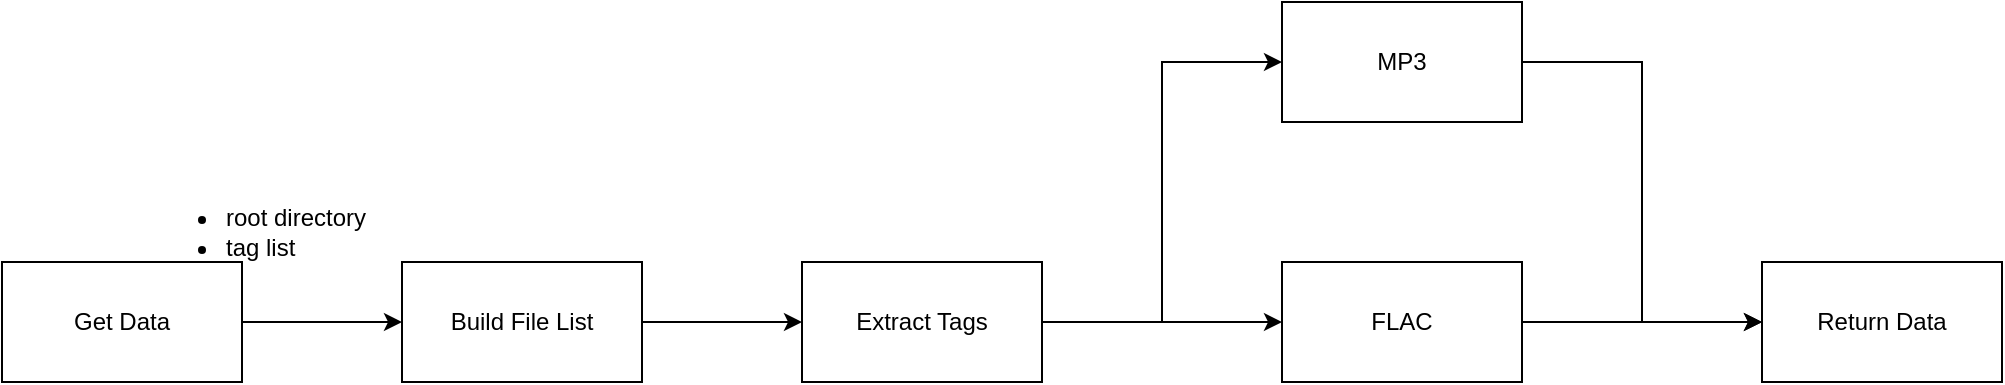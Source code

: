 <mxfile version="20.2.7" type="device"><diagram id="BIISAoeW3TtFSjZ4HFt1" name="Page-1"><mxGraphModel dx="912" dy="950" grid="1" gridSize="10" guides="1" tooltips="1" connect="1" arrows="1" fold="1" page="1" pageScale="1" pageWidth="827" pageHeight="583" math="0" shadow="0"><root><mxCell id="0"/><mxCell id="1" parent="0"/><mxCell id="0Fb2LA-T1liP6KBBb0YQ-4" value="" style="edgeStyle=orthogonalEdgeStyle;rounded=0;orthogonalLoop=1;jettySize=auto;html=1;" edge="1" parent="1" source="0Fb2LA-T1liP6KBBb0YQ-1" target="0Fb2LA-T1liP6KBBb0YQ-3"><mxGeometry relative="1" as="geometry"/></mxCell><mxCell id="0Fb2LA-T1liP6KBBb0YQ-1" value="Get Data" style="rounded=0;whiteSpace=wrap;html=1;" vertex="1" parent="1"><mxGeometry x="40" y="250" width="120" height="60" as="geometry"/></mxCell><mxCell id="0Fb2LA-T1liP6KBBb0YQ-7" value="" style="edgeStyle=orthogonalEdgeStyle;rounded=0;orthogonalLoop=1;jettySize=auto;html=1;" edge="1" parent="1" source="0Fb2LA-T1liP6KBBb0YQ-3" target="0Fb2LA-T1liP6KBBb0YQ-6"><mxGeometry relative="1" as="geometry"/></mxCell><mxCell id="0Fb2LA-T1liP6KBBb0YQ-3" value="Build File List" style="rounded=0;whiteSpace=wrap;html=1;" vertex="1" parent="1"><mxGeometry x="240" y="250" width="120" height="60" as="geometry"/></mxCell><mxCell id="0Fb2LA-T1liP6KBBb0YQ-5" value="&lt;ul&gt;&lt;li&gt;root directory&lt;/li&gt;&lt;li&gt;tag list&lt;br&gt;&lt;/li&gt;&lt;/ul&gt;" style="text;html=1;strokeColor=none;fillColor=none;align=left;verticalAlign=middle;whiteSpace=wrap;rounded=0;" vertex="1" parent="1"><mxGeometry x="110" y="220" width="140" height="30" as="geometry"/></mxCell><mxCell id="0Fb2LA-T1liP6KBBb0YQ-9" value="" style="edgeStyle=orthogonalEdgeStyle;rounded=0;orthogonalLoop=1;jettySize=auto;html=1;" edge="1" parent="1" source="0Fb2LA-T1liP6KBBb0YQ-6" target="0Fb2LA-T1liP6KBBb0YQ-8"><mxGeometry relative="1" as="geometry"><Array as="points"><mxPoint x="620" y="280"/><mxPoint x="620" y="150"/></Array></mxGeometry></mxCell><mxCell id="0Fb2LA-T1liP6KBBb0YQ-6" value="&lt;div&gt;Extract Tags&lt;/div&gt;" style="rounded=0;whiteSpace=wrap;html=1;" vertex="1" parent="1"><mxGeometry x="440" y="250" width="120" height="60" as="geometry"/></mxCell><mxCell id="0Fb2LA-T1liP6KBBb0YQ-8" value="MP3" style="rounded=0;whiteSpace=wrap;html=1;" vertex="1" parent="1"><mxGeometry x="680" y="120" width="120" height="60" as="geometry"/></mxCell><mxCell id="0Fb2LA-T1liP6KBBb0YQ-10" value="Return Data" style="rounded=0;whiteSpace=wrap;html=1;" vertex="1" parent="1"><mxGeometry x="920" y="250" width="120" height="60" as="geometry"/></mxCell><mxCell id="0Fb2LA-T1liP6KBBb0YQ-11" value="FLAC" style="rounded=0;whiteSpace=wrap;html=1;" vertex="1" parent="1"><mxGeometry x="680" y="250" width="120" height="60" as="geometry"/></mxCell><mxCell id="0Fb2LA-T1liP6KBBb0YQ-12" value="" style="endArrow=classic;html=1;rounded=0;exitX=1;exitY=0.5;exitDx=0;exitDy=0;entryX=0;entryY=0.5;entryDx=0;entryDy=0;" edge="1" parent="1" source="0Fb2LA-T1liP6KBBb0YQ-6" target="0Fb2LA-T1liP6KBBb0YQ-11"><mxGeometry width="50" height="50" relative="1" as="geometry"><mxPoint x="750" y="310" as="sourcePoint"/><mxPoint x="800" y="260" as="targetPoint"/></mxGeometry></mxCell><mxCell id="0Fb2LA-T1liP6KBBb0YQ-13" value="" style="endArrow=classic;html=1;rounded=0;exitX=1;exitY=0.5;exitDx=0;exitDy=0;entryX=0;entryY=0.5;entryDx=0;entryDy=0;" edge="1" parent="1" source="0Fb2LA-T1liP6KBBb0YQ-8" target="0Fb2LA-T1liP6KBBb0YQ-10"><mxGeometry width="50" height="50" relative="1" as="geometry"><mxPoint x="750" y="310" as="sourcePoint"/><mxPoint x="800" y="260" as="targetPoint"/><Array as="points"><mxPoint x="860" y="150"/><mxPoint x="860" y="280"/></Array></mxGeometry></mxCell><mxCell id="0Fb2LA-T1liP6KBBb0YQ-14" value="" style="endArrow=classic;html=1;rounded=0;exitX=1;exitY=0.5;exitDx=0;exitDy=0;" edge="1" parent="1" source="0Fb2LA-T1liP6KBBb0YQ-11"><mxGeometry width="50" height="50" relative="1" as="geometry"><mxPoint x="750" y="310" as="sourcePoint"/><mxPoint x="920" y="280" as="targetPoint"/></mxGeometry></mxCell></root></mxGraphModel></diagram></mxfile>
